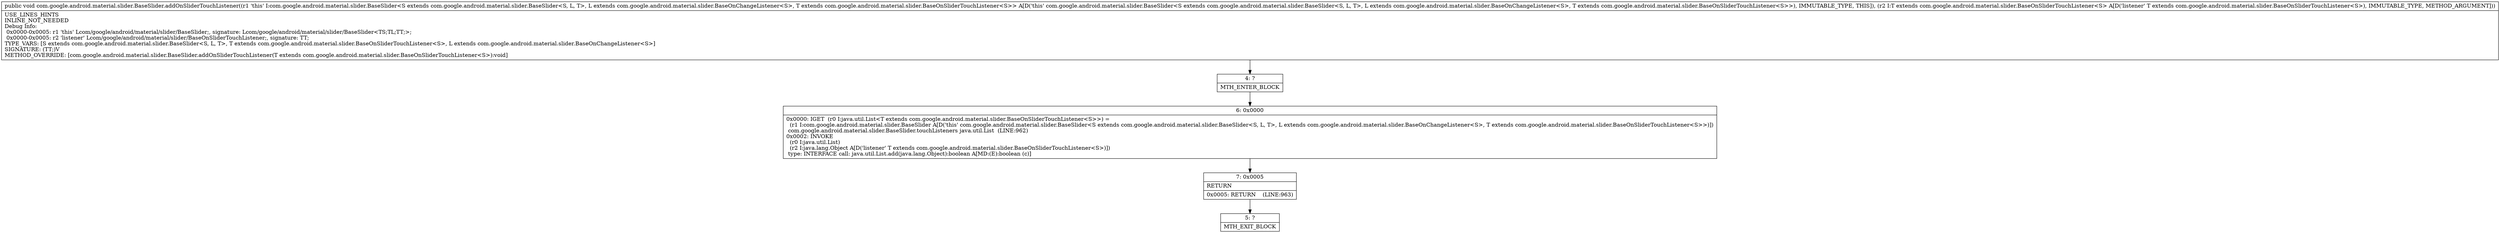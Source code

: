 digraph "CFG forcom.google.android.material.slider.BaseSlider.addOnSliderTouchListener(Lcom\/google\/android\/material\/slider\/BaseOnSliderTouchListener;)V" {
Node_4 [shape=record,label="{4\:\ ?|MTH_ENTER_BLOCK\l}"];
Node_6 [shape=record,label="{6\:\ 0x0000|0x0000: IGET  (r0 I:java.util.List\<T extends com.google.android.material.slider.BaseOnSliderTouchListener\<S\>\>) = \l  (r1 I:com.google.android.material.slider.BaseSlider A[D('this' com.google.android.material.slider.BaseSlider\<S extends com.google.android.material.slider.BaseSlider\<S, L, T\>, L extends com.google.android.material.slider.BaseOnChangeListener\<S\>, T extends com.google.android.material.slider.BaseOnSliderTouchListener\<S\>\>)])\l com.google.android.material.slider.BaseSlider.touchListeners java.util.List  (LINE:962)\l0x0002: INVOKE  \l  (r0 I:java.util.List)\l  (r2 I:java.lang.Object A[D('listener' T extends com.google.android.material.slider.BaseOnSliderTouchListener\<S\>)])\l type: INTERFACE call: java.util.List.add(java.lang.Object):boolean A[MD:(E):boolean (c)]\l}"];
Node_7 [shape=record,label="{7\:\ 0x0005|RETURN\l|0x0005: RETURN    (LINE:963)\l}"];
Node_5 [shape=record,label="{5\:\ ?|MTH_EXIT_BLOCK\l}"];
MethodNode[shape=record,label="{public void com.google.android.material.slider.BaseSlider.addOnSliderTouchListener((r1 'this' I:com.google.android.material.slider.BaseSlider\<S extends com.google.android.material.slider.BaseSlider\<S, L, T\>, L extends com.google.android.material.slider.BaseOnChangeListener\<S\>, T extends com.google.android.material.slider.BaseOnSliderTouchListener\<S\>\> A[D('this' com.google.android.material.slider.BaseSlider\<S extends com.google.android.material.slider.BaseSlider\<S, L, T\>, L extends com.google.android.material.slider.BaseOnChangeListener\<S\>, T extends com.google.android.material.slider.BaseOnSliderTouchListener\<S\>\>), IMMUTABLE_TYPE, THIS]), (r2 I:T extends com.google.android.material.slider.BaseOnSliderTouchListener\<S\> A[D('listener' T extends com.google.android.material.slider.BaseOnSliderTouchListener\<S\>), IMMUTABLE_TYPE, METHOD_ARGUMENT]))  | USE_LINES_HINTS\lINLINE_NOT_NEEDED\lDebug Info:\l  0x0000\-0x0005: r1 'this' Lcom\/google\/android\/material\/slider\/BaseSlider;, signature: Lcom\/google\/android\/material\/slider\/BaseSlider\<TS;TL;TT;\>;\l  0x0000\-0x0005: r2 'listener' Lcom\/google\/android\/material\/slider\/BaseOnSliderTouchListener;, signature: TT;\lTYPE_VARS: [S extends com.google.android.material.slider.BaseSlider\<S, L, T\>, T extends com.google.android.material.slider.BaseOnSliderTouchListener\<S\>, L extends com.google.android.material.slider.BaseOnChangeListener\<S\>]\lSIGNATURE: (TT;)V\lMETHOD_OVERRIDE: [com.google.android.material.slider.BaseSlider.addOnSliderTouchListener(T extends com.google.android.material.slider.BaseOnSliderTouchListener\<S\>):void]\l}"];
MethodNode -> Node_4;Node_4 -> Node_6;
Node_6 -> Node_7;
Node_7 -> Node_5;
}

